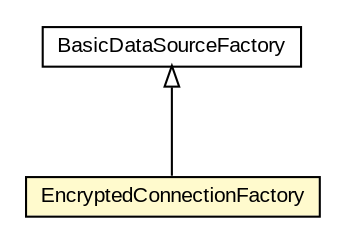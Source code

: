 #!/usr/local/bin/dot
#
# Class diagram 
# Generated by UMLGraph version R5_6-24-gf6e263 (http://www.umlgraph.org/)
#

digraph G {
	edge [fontname="arial",fontsize=10,labelfontname="arial",labelfontsize=10];
	node [fontname="arial",fontsize=10,shape=plaintext];
	nodesep=0.25;
	ranksep=0.5;
	// org.miloss.fgsms.tomcat.jdbcp.EncryptedConnectionFactory
	c356202 [label=<<table title="org.miloss.fgsms.tomcat.jdbcp.EncryptedConnectionFactory" border="0" cellborder="1" cellspacing="0" cellpadding="2" port="p" bgcolor="lemonChiffon" href="./EncryptedConnectionFactory.html">
		<tr><td><table border="0" cellspacing="0" cellpadding="1">
<tr><td align="center" balign="center"> EncryptedConnectionFactory </td></tr>
		</table></td></tr>
		</table>>, URL="./EncryptedConnectionFactory.html", fontname="arial", fontcolor="black", fontsize=10.0];
	//org.miloss.fgsms.tomcat.jdbcp.EncryptedConnectionFactory extends org.apache.tomcat.dbcp.dbcp.BasicDataSourceFactory
	c356222:p -> c356202:p [dir=back,arrowtail=empty];
	// org.apache.tomcat.dbcp.dbcp.BasicDataSourceFactory
	c356222 [label=<<table title="org.apache.tomcat.dbcp.dbcp.BasicDataSourceFactory" border="0" cellborder="1" cellspacing="0" cellpadding="2" port="p" href="http://java.sun.com/j2se/1.4.2/docs/api/org/apache/tomcat/dbcp/dbcp/BasicDataSourceFactory.html">
		<tr><td><table border="0" cellspacing="0" cellpadding="1">
<tr><td align="center" balign="center"> BasicDataSourceFactory </td></tr>
		</table></td></tr>
		</table>>, URL="http://java.sun.com/j2se/1.4.2/docs/api/org/apache/tomcat/dbcp/dbcp/BasicDataSourceFactory.html", fontname="arial", fontcolor="black", fontsize=10.0];
}

